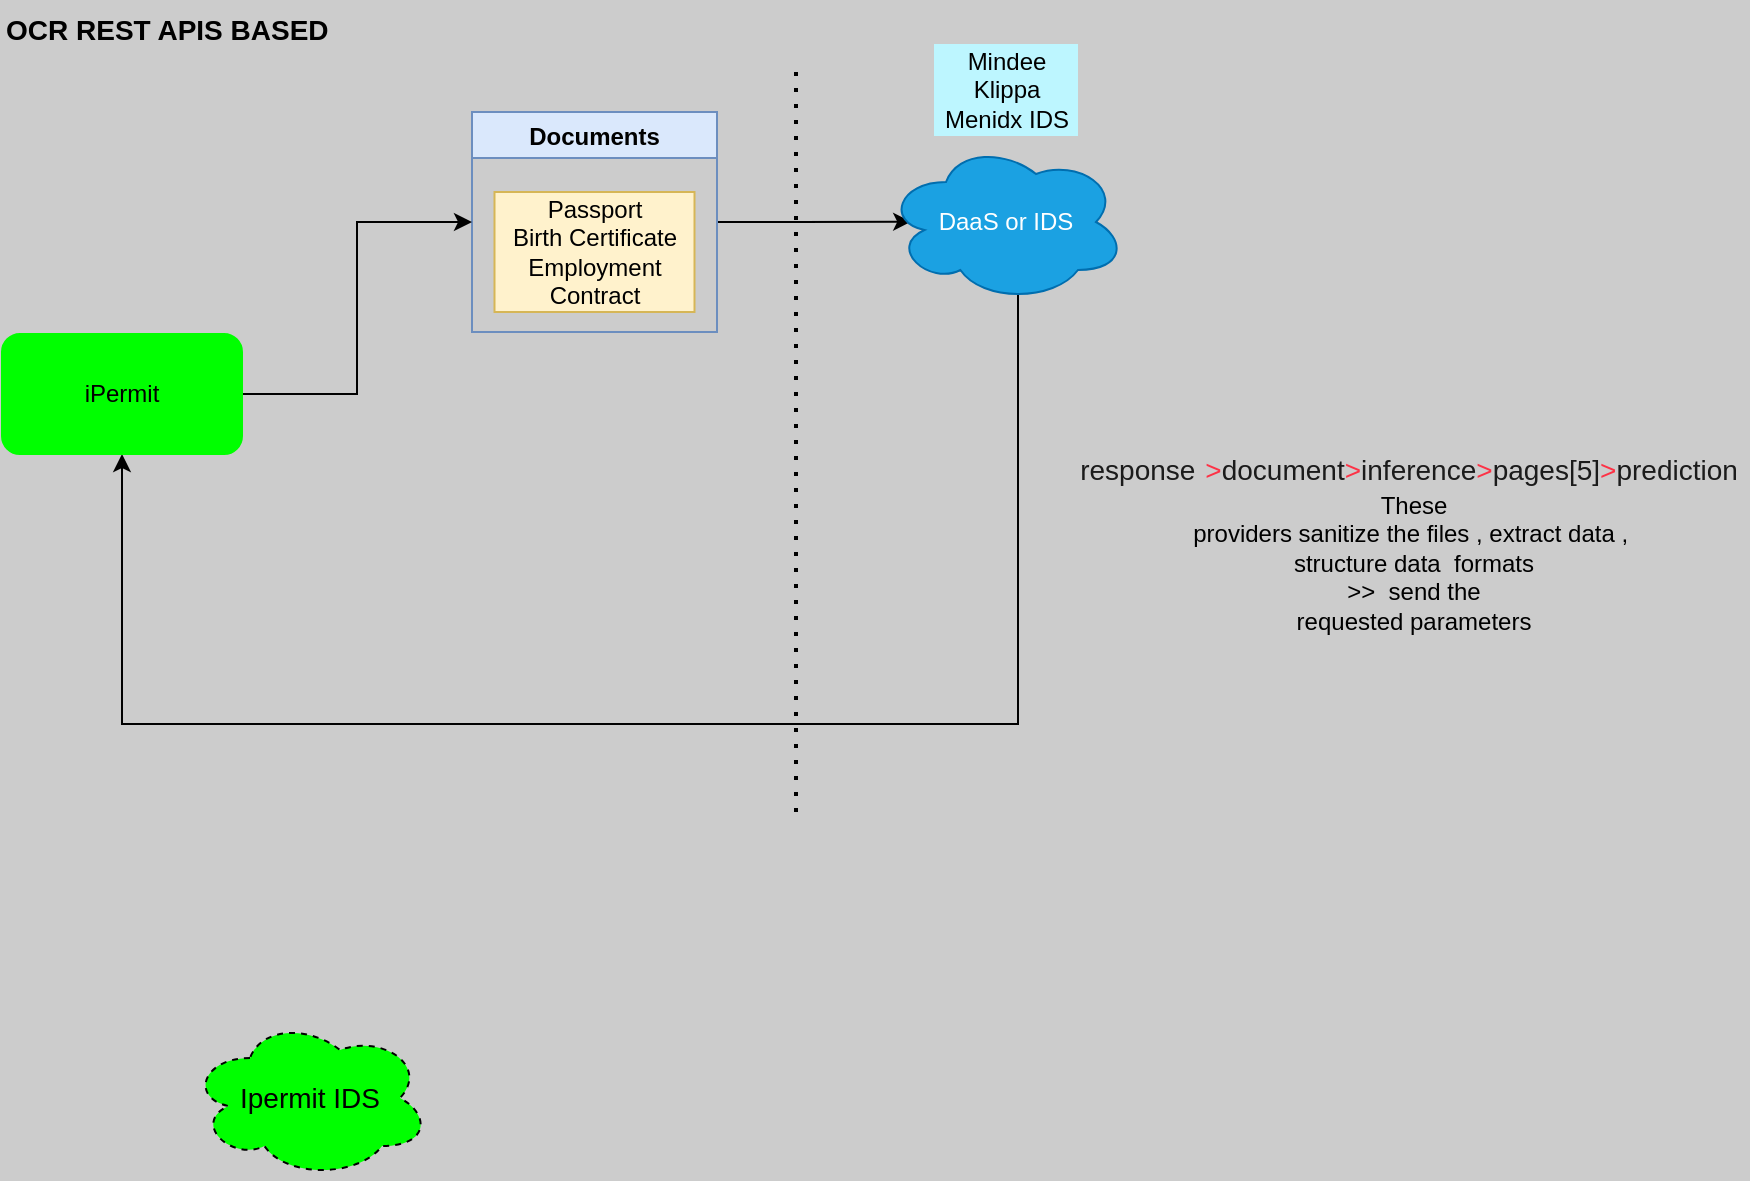 <mxfile version="17.4.0" type="github">
  <diagram id="66ICu8R35jpRn7LBF2Qq" name="Page-1">
    <mxGraphModel dx="2317" dy="581" grid="0" gridSize="10" guides="1" tooltips="1" connect="1" arrows="1" fold="1" page="1" pageScale="1" pageWidth="827" pageHeight="1169" background="#CCCCCC" math="0" shadow="0">
      <root>
        <mxCell id="0" />
        <mxCell id="1" parent="0" />
        <mxCell id="4yIgp8YZ1Vs8MLATzpHQ-2" style="edgeStyle=orthogonalEdgeStyle;rounded=0;orthogonalLoop=1;jettySize=auto;html=1;exitX=1;exitY=0.5;exitDx=0;exitDy=0;entryX=0.105;entryY=0.498;entryDx=0;entryDy=0;entryPerimeter=0;" edge="1" parent="1" source="LLvebhQf9_cgqPC14got-1" target="LLvebhQf9_cgqPC14got-3">
          <mxGeometry relative="1" as="geometry" />
        </mxCell>
        <mxCell id="LLvebhQf9_cgqPC14got-1" value="Documents" style="swimlane;fillColor=#dae8fc;strokeColor=#6c8ebf;" parent="1" vertex="1">
          <mxGeometry x="-575" y="70" width="122.5" height="110" as="geometry" />
        </mxCell>
        <mxCell id="LLvebhQf9_cgqPC14got-21" value="Passport&lt;br&gt;Birth Certificate&lt;br&gt;Employment &lt;br&gt;Contract" style="text;html=1;align=center;verticalAlign=middle;resizable=0;points=[];autosize=1;strokeColor=#d6b656;fillColor=#fff2cc;" parent="LLvebhQf9_cgqPC14got-1" vertex="1">
          <mxGeometry x="11.25" y="40" width="100" height="60" as="geometry" />
        </mxCell>
        <mxCell id="LLvebhQf9_cgqPC14got-2" value="OCR REST APIS BASED" style="text;html=1;align=left;verticalAlign=middle;whiteSpace=wrap;rounded=0;dashed=1;fontStyle=1;fontSize=14;" parent="1" vertex="1">
          <mxGeometry x="-810" y="14" width="170" height="30" as="geometry" />
        </mxCell>
        <mxCell id="4yIgp8YZ1Vs8MLATzpHQ-1" style="edgeStyle=orthogonalEdgeStyle;rounded=0;orthogonalLoop=1;jettySize=auto;html=1;exitX=0.55;exitY=0.95;exitDx=0;exitDy=0;exitPerimeter=0;entryX=0.5;entryY=1;entryDx=0;entryDy=0;" edge="1" parent="1" source="LLvebhQf9_cgqPC14got-3" target="LLvebhQf9_cgqPC14got-13">
          <mxGeometry relative="1" as="geometry">
            <Array as="points">
              <mxPoint x="-302" y="376" />
              <mxPoint x="-750" y="376" />
            </Array>
          </mxGeometry>
        </mxCell>
        <mxCell id="LLvebhQf9_cgqPC14got-3" value="DaaS or IDS" style="ellipse;shape=cloud;whiteSpace=wrap;html=1;fillColor=#1ba1e2;fontColor=#ffffff;strokeColor=#006EAF;" parent="1" vertex="1">
          <mxGeometry x="-368" y="85" width="120" height="80" as="geometry" />
        </mxCell>
        <mxCell id="LLvebhQf9_cgqPC14got-14" style="edgeStyle=orthogonalEdgeStyle;rounded=0;orthogonalLoop=1;jettySize=auto;html=1;entryX=0;entryY=0.5;entryDx=0;entryDy=0;" parent="1" source="LLvebhQf9_cgqPC14got-13" target="LLvebhQf9_cgqPC14got-1" edge="1">
          <mxGeometry relative="1" as="geometry" />
        </mxCell>
        <mxCell id="LLvebhQf9_cgqPC14got-13" value="iPermit" style="rounded=1;whiteSpace=wrap;html=1;fillColor=#00FF00;strokeColor=#00FF00;" parent="1" vertex="1">
          <mxGeometry x="-810" y="181" width="120" height="60" as="geometry" />
        </mxCell>
        <mxCell id="LLvebhQf9_cgqPC14got-17" value="Mindee&lt;br&gt;Klippa&lt;br&gt;Menidx IDS" style="text;html=1;align=center;verticalAlign=middle;resizable=0;points=[];autosize=1;strokeColor=none;fillColor=#BDF6FF;" parent="1" vertex="1">
          <mxGeometry x="-344" y="36" width="72" height="46" as="geometry" />
        </mxCell>
        <mxCell id="4yIgp8YZ1Vs8MLATzpHQ-3" value="&lt;p class=&quot;MuiTypography-root MuiTypography-body1&quot; style=&quot;box-sizing: inherit ; margin: 0px 5px 0px 0px ; font-size: 14px ; line-height: 1.5 ; color: rgba(0 , 0 , 0 , 0.87) ; display: flex&quot;&gt;response&lt;span style=&quot;box-sizing: inherit ; margin-left: 5px ; color: rgb(253 , 50 , 70) ; display: inherit&quot;&gt;&amp;gt;&lt;span style=&quot;color: rgba(0 , 0 , 0 , 0.87)&quot;&gt;document&lt;span style=&quot;color: rgb(253 , 50 , 70)&quot;&gt;&amp;gt;&lt;/span&gt;&lt;span&gt;inference&lt;/span&gt;&lt;span style=&quot;color: rgb(253 , 50 , 70)&quot;&gt;&amp;gt;&lt;/span&gt;&lt;span&gt;pages[5]&lt;/span&gt;&lt;span style=&quot;color: rgb(253 , 50 , 70)&quot;&gt;&amp;gt;&lt;/span&gt;&lt;span&gt;prediction&lt;/span&gt;&lt;/span&gt;&lt;/span&gt;&lt;/p&gt;These&lt;br&gt;providers sanitize the files , extract data ,&amp;nbsp;&lt;br&gt;structure data&amp;nbsp; formats&lt;br&gt;&amp;gt;&amp;gt;&amp;nbsp; send the&lt;br&gt;requested parameters" style="text;html=1;strokeColor=none;fillColor=none;align=center;verticalAlign=middle;whiteSpace=wrap;rounded=0;" vertex="1" parent="1">
          <mxGeometry x="-195" y="270" width="182" height="30" as="geometry" />
        </mxCell>
        <mxCell id="4yIgp8YZ1Vs8MLATzpHQ-5" value="Ipermit IDS" style="ellipse;shape=cloud;whiteSpace=wrap;html=1;dashed=1;fontSize=14;fillColor=#00FF00;" vertex="1" parent="1">
          <mxGeometry x="-716" y="523" width="120" height="80" as="geometry" />
        </mxCell>
        <mxCell id="4yIgp8YZ1Vs8MLATzpHQ-6" value="" style="endArrow=none;dashed=1;html=1;dashPattern=1 3;strokeWidth=2;rounded=0;fontSize=14;" edge="1" parent="1">
          <mxGeometry width="50" height="50" relative="1" as="geometry">
            <mxPoint x="-413" y="420" as="sourcePoint" />
            <mxPoint x="-413" y="49" as="targetPoint" />
            <Array as="points" />
          </mxGeometry>
        </mxCell>
      </root>
    </mxGraphModel>
  </diagram>
</mxfile>
